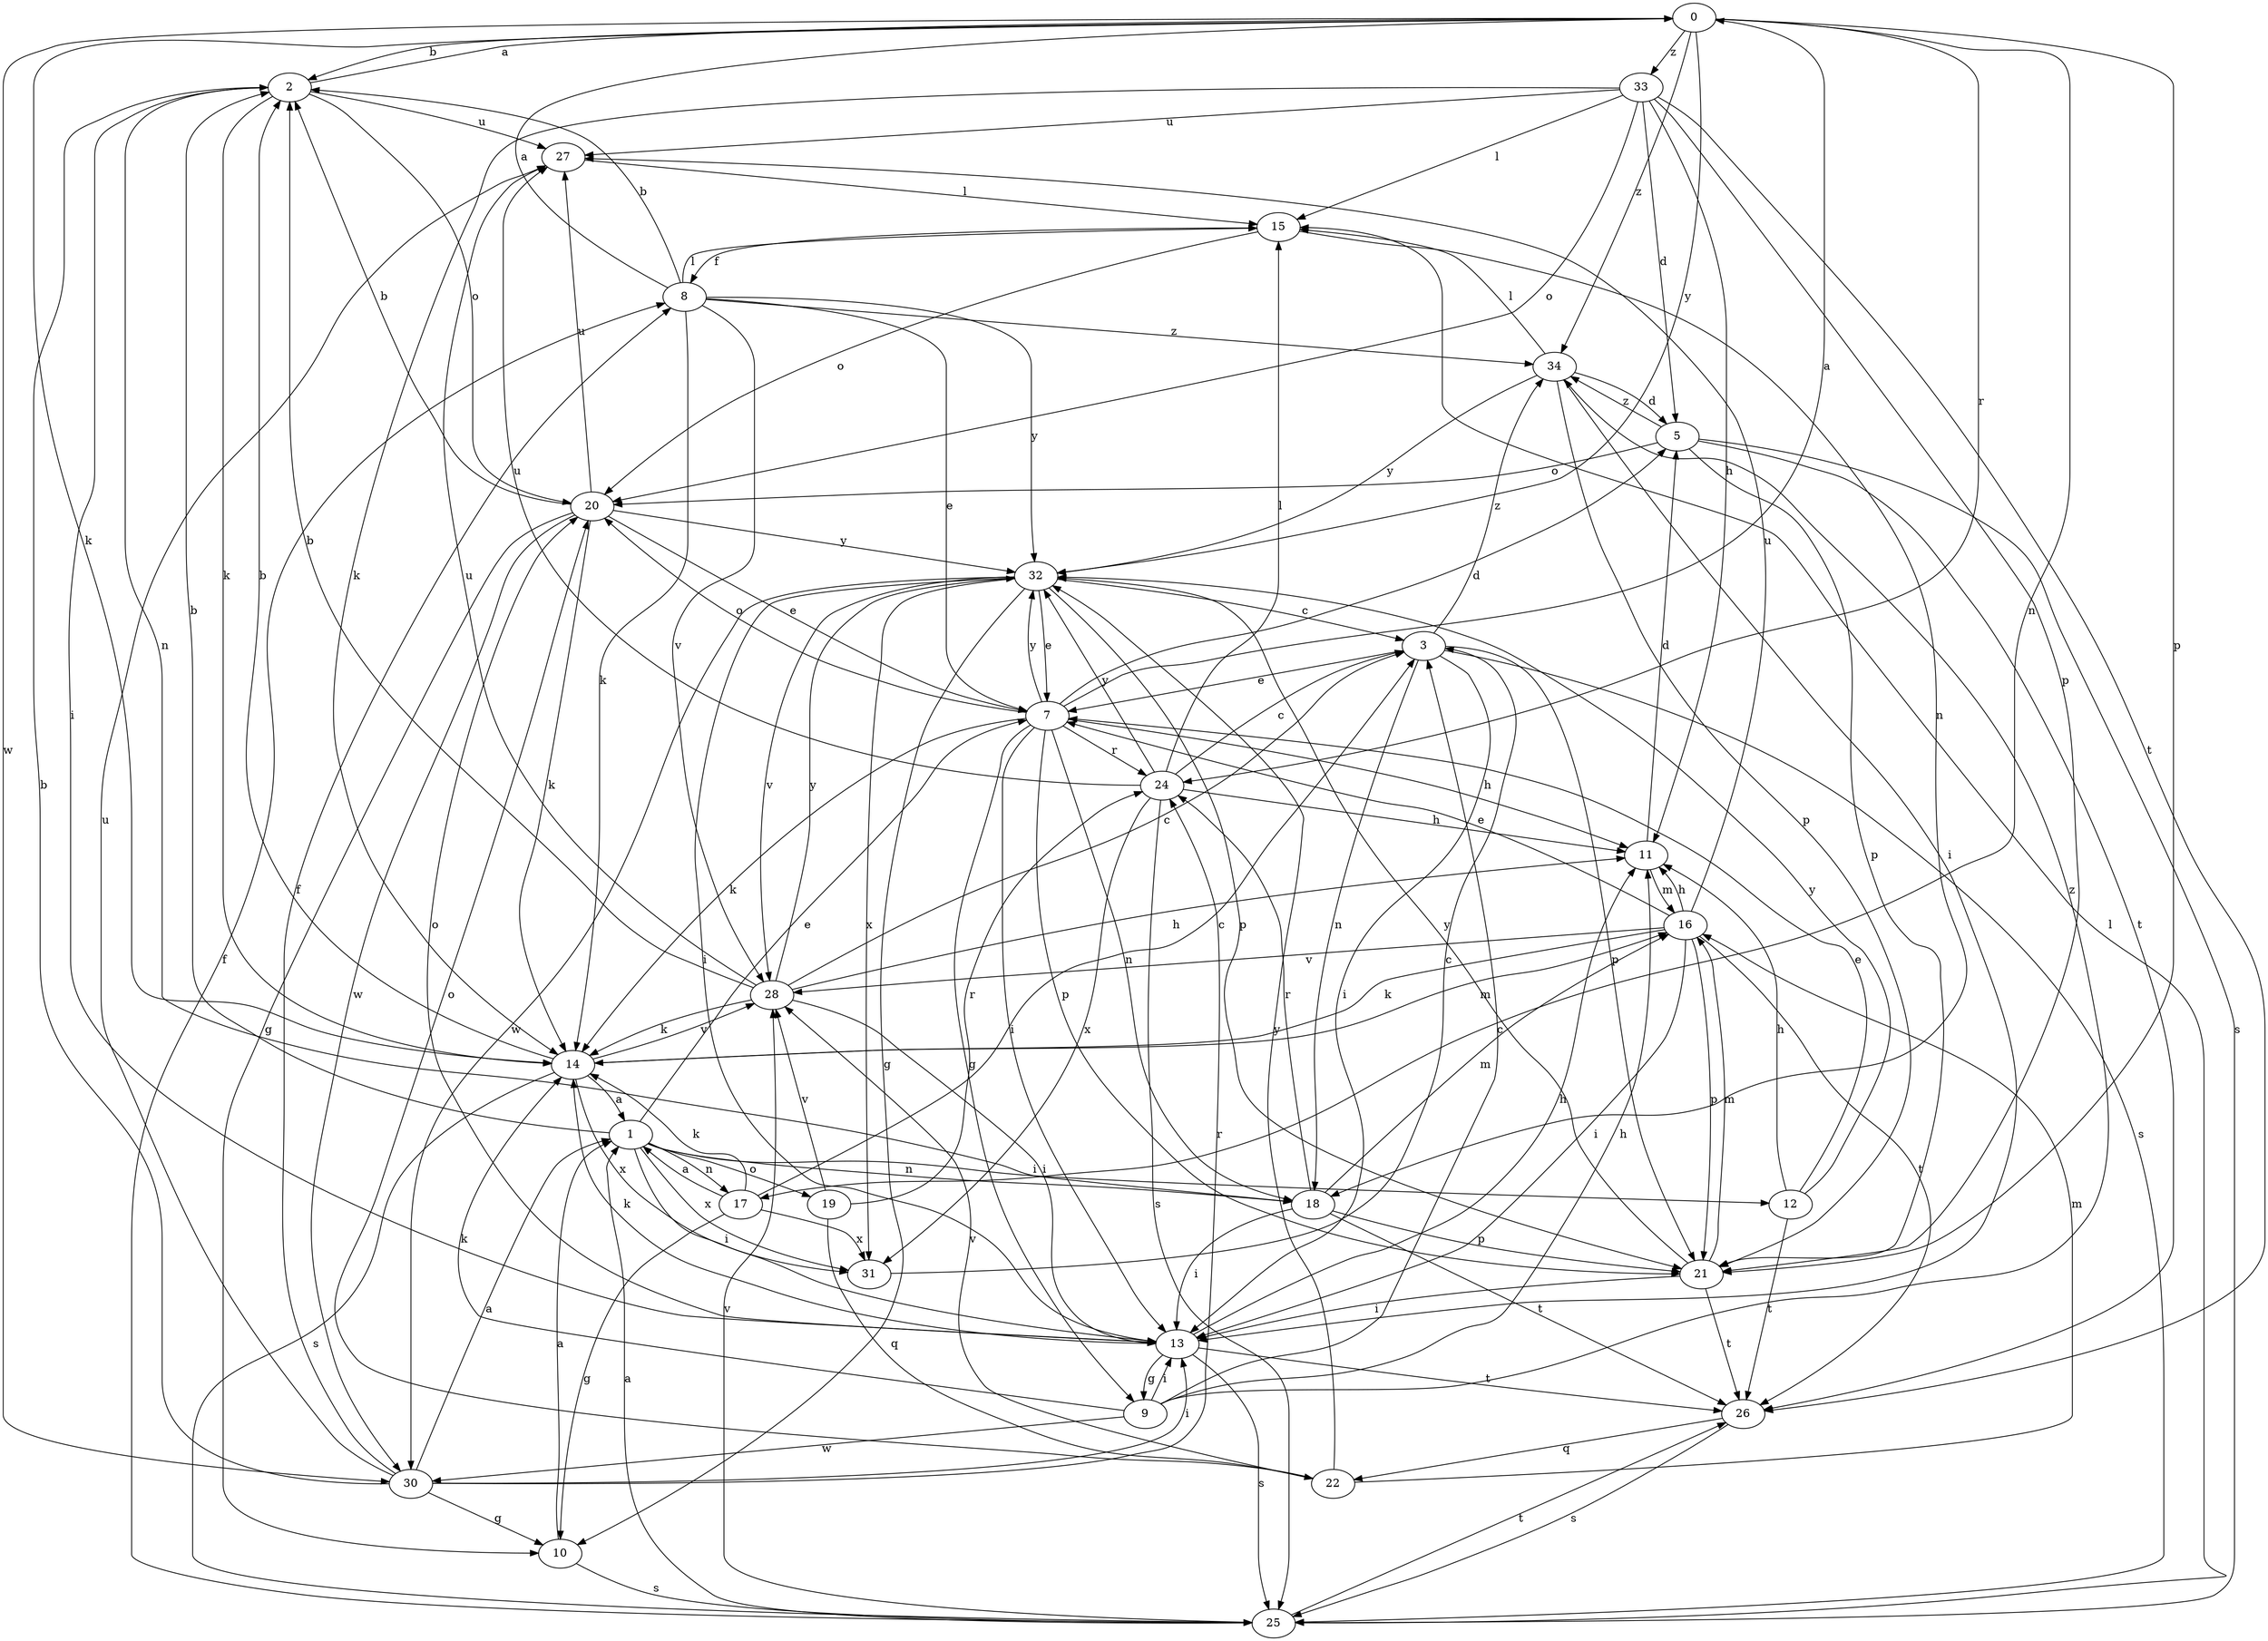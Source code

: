 strict digraph  {
0;
1;
2;
3;
5;
7;
8;
9;
10;
11;
12;
13;
14;
15;
16;
17;
18;
19;
20;
21;
22;
24;
25;
26;
27;
28;
30;
31;
32;
33;
34;
0 -> 2  [label=b];
0 -> 14  [label=k];
0 -> 17  [label=n];
0 -> 21  [label=p];
0 -> 24  [label=r];
0 -> 30  [label=w];
0 -> 32  [label=y];
0 -> 33  [label=z];
0 -> 34  [label=z];
1 -> 2  [label=b];
1 -> 7  [label=e];
1 -> 12  [label=i];
1 -> 13  [label=i];
1 -> 17  [label=n];
1 -> 18  [label=n];
1 -> 19  [label=o];
1 -> 31  [label=x];
2 -> 0  [label=a];
2 -> 13  [label=i];
2 -> 14  [label=k];
2 -> 18  [label=n];
2 -> 20  [label=o];
2 -> 27  [label=u];
3 -> 7  [label=e];
3 -> 13  [label=i];
3 -> 18  [label=n];
3 -> 21  [label=p];
3 -> 25  [label=s];
3 -> 34  [label=z];
5 -> 20  [label=o];
5 -> 21  [label=p];
5 -> 25  [label=s];
5 -> 26  [label=t];
5 -> 34  [label=z];
7 -> 0  [label=a];
7 -> 5  [label=d];
7 -> 9  [label=g];
7 -> 11  [label=h];
7 -> 13  [label=i];
7 -> 14  [label=k];
7 -> 18  [label=n];
7 -> 20  [label=o];
7 -> 21  [label=p];
7 -> 24  [label=r];
7 -> 32  [label=y];
8 -> 0  [label=a];
8 -> 2  [label=b];
8 -> 7  [label=e];
8 -> 14  [label=k];
8 -> 15  [label=l];
8 -> 28  [label=v];
8 -> 32  [label=y];
8 -> 34  [label=z];
9 -> 3  [label=c];
9 -> 11  [label=h];
9 -> 13  [label=i];
9 -> 14  [label=k];
9 -> 30  [label=w];
9 -> 34  [label=z];
10 -> 1  [label=a];
10 -> 25  [label=s];
11 -> 5  [label=d];
11 -> 16  [label=m];
12 -> 7  [label=e];
12 -> 11  [label=h];
12 -> 26  [label=t];
12 -> 32  [label=y];
13 -> 9  [label=g];
13 -> 11  [label=h];
13 -> 14  [label=k];
13 -> 20  [label=o];
13 -> 25  [label=s];
13 -> 26  [label=t];
14 -> 1  [label=a];
14 -> 2  [label=b];
14 -> 16  [label=m];
14 -> 25  [label=s];
14 -> 28  [label=v];
14 -> 31  [label=x];
15 -> 8  [label=f];
15 -> 18  [label=n];
15 -> 20  [label=o];
16 -> 7  [label=e];
16 -> 11  [label=h];
16 -> 13  [label=i];
16 -> 14  [label=k];
16 -> 21  [label=p];
16 -> 26  [label=t];
16 -> 27  [label=u];
16 -> 28  [label=v];
17 -> 1  [label=a];
17 -> 3  [label=c];
17 -> 10  [label=g];
17 -> 14  [label=k];
17 -> 31  [label=x];
18 -> 13  [label=i];
18 -> 16  [label=m];
18 -> 21  [label=p];
18 -> 24  [label=r];
18 -> 26  [label=t];
19 -> 22  [label=q];
19 -> 24  [label=r];
19 -> 28  [label=v];
20 -> 2  [label=b];
20 -> 7  [label=e];
20 -> 10  [label=g];
20 -> 14  [label=k];
20 -> 27  [label=u];
20 -> 30  [label=w];
20 -> 32  [label=y];
21 -> 13  [label=i];
21 -> 16  [label=m];
21 -> 26  [label=t];
21 -> 32  [label=y];
22 -> 16  [label=m];
22 -> 20  [label=o];
22 -> 28  [label=v];
22 -> 32  [label=y];
24 -> 3  [label=c];
24 -> 11  [label=h];
24 -> 15  [label=l];
24 -> 25  [label=s];
24 -> 27  [label=u];
24 -> 31  [label=x];
24 -> 32  [label=y];
25 -> 1  [label=a];
25 -> 8  [label=f];
25 -> 15  [label=l];
25 -> 26  [label=t];
25 -> 28  [label=v];
26 -> 22  [label=q];
26 -> 25  [label=s];
27 -> 15  [label=l];
28 -> 2  [label=b];
28 -> 3  [label=c];
28 -> 11  [label=h];
28 -> 13  [label=i];
28 -> 14  [label=k];
28 -> 27  [label=u];
28 -> 32  [label=y];
30 -> 1  [label=a];
30 -> 2  [label=b];
30 -> 8  [label=f];
30 -> 10  [label=g];
30 -> 13  [label=i];
30 -> 24  [label=r];
30 -> 27  [label=u];
31 -> 3  [label=c];
32 -> 3  [label=c];
32 -> 7  [label=e];
32 -> 10  [label=g];
32 -> 13  [label=i];
32 -> 21  [label=p];
32 -> 28  [label=v];
32 -> 30  [label=w];
32 -> 31  [label=x];
33 -> 5  [label=d];
33 -> 11  [label=h];
33 -> 14  [label=k];
33 -> 15  [label=l];
33 -> 20  [label=o];
33 -> 21  [label=p];
33 -> 26  [label=t];
33 -> 27  [label=u];
34 -> 5  [label=d];
34 -> 13  [label=i];
34 -> 15  [label=l];
34 -> 21  [label=p];
34 -> 32  [label=y];
}
